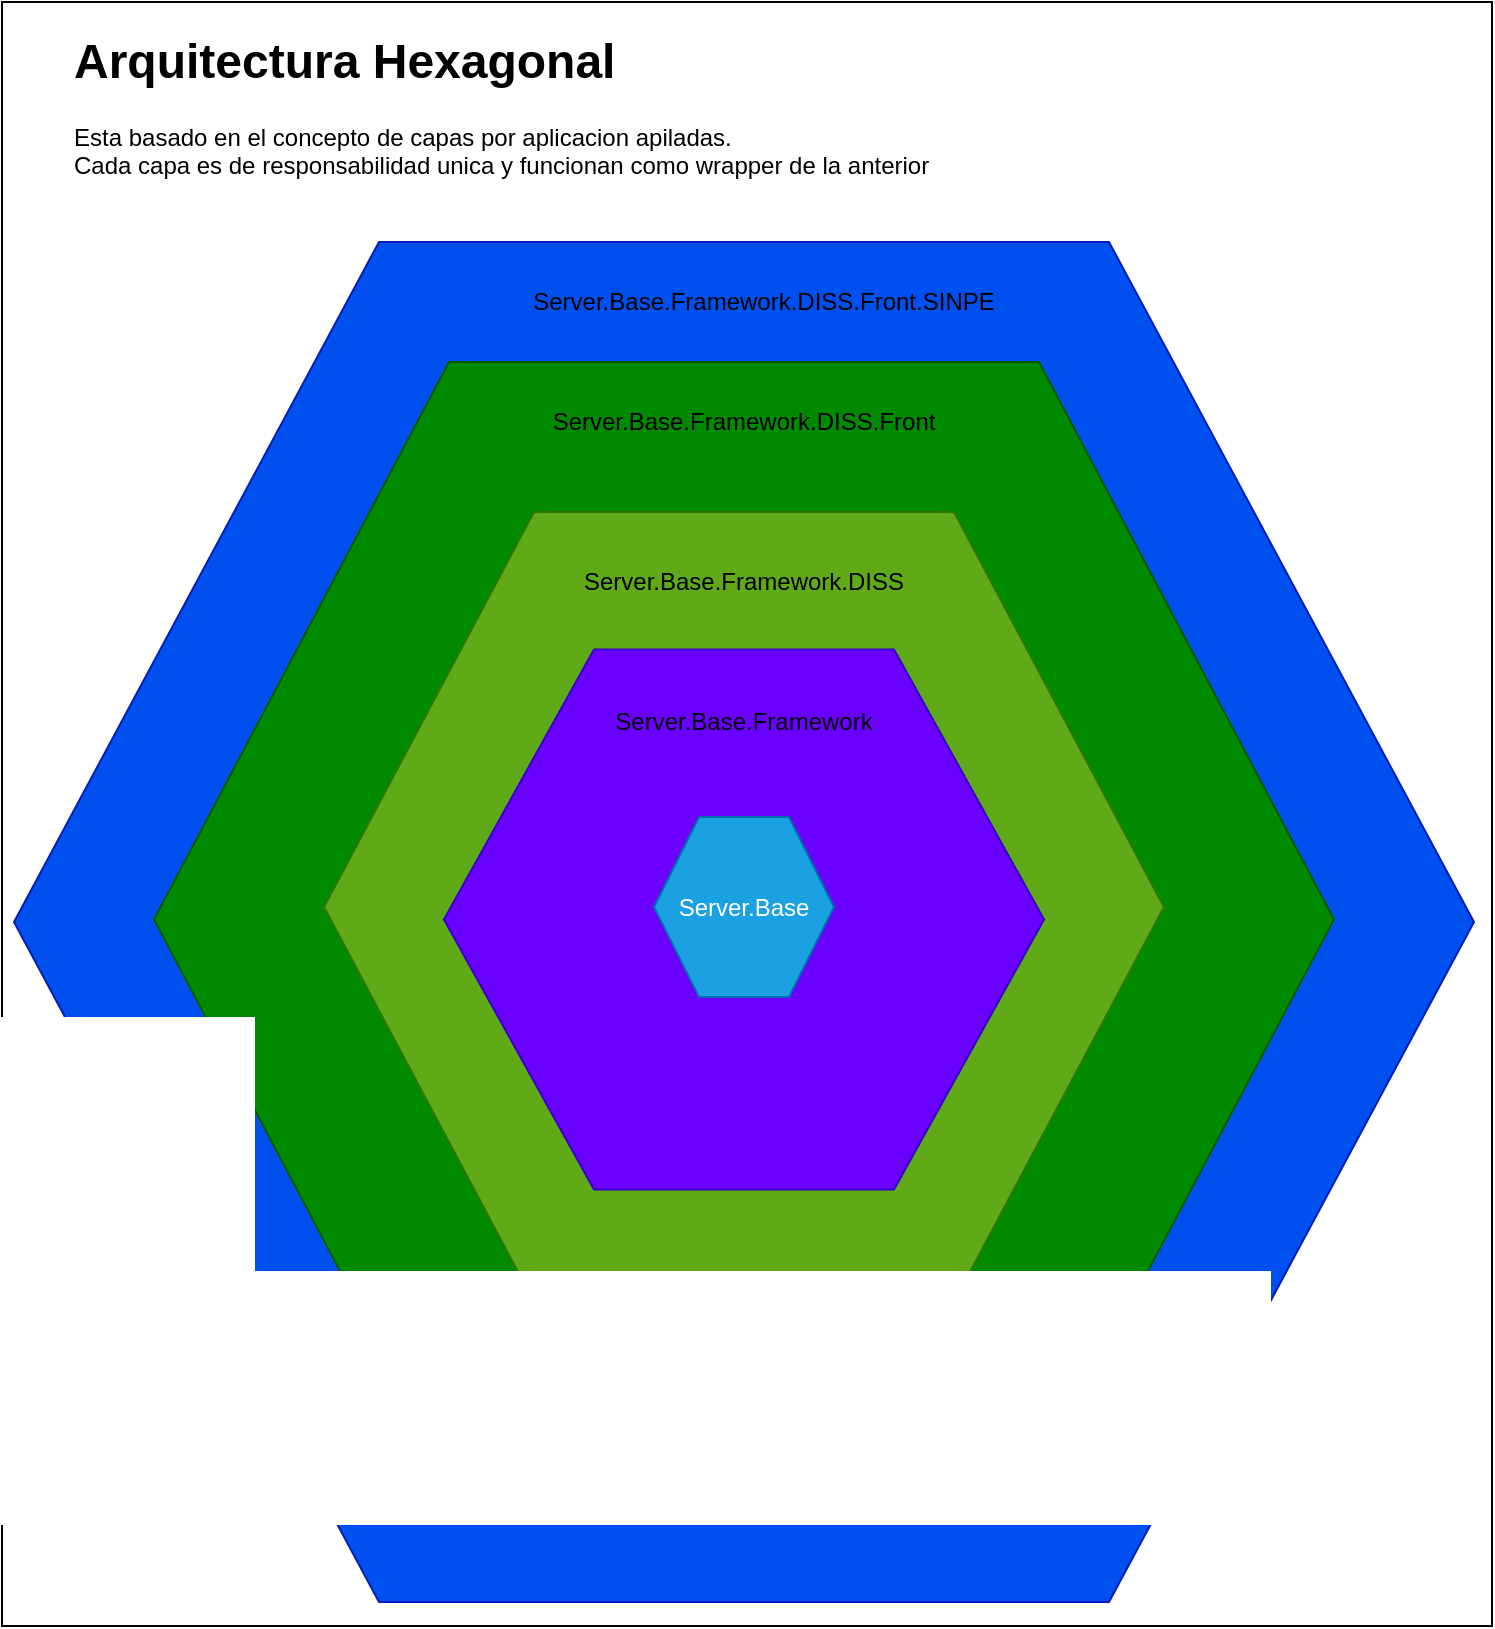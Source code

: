 <mxfile>
    <diagram id="gp8eC-KrmGW-N3wm6vaH" name="Page-1">
        <mxGraphModel dx="1466" dy="860" grid="0" gridSize="10" guides="1" tooltips="1" connect="1" arrows="1" fold="1" page="1" pageScale="1" pageWidth="850" pageHeight="1100" math="0" shadow="0">
            <root>
                <mxCell id="0"/>
                <mxCell id="1" parent="0"/>
                <mxCell id="16" value="" style="rounded=0;whiteSpace=wrap;html=1;" vertex="1" parent="1">
                    <mxGeometry width="745" height="812" as="geometry"/>
                </mxCell>
                <mxCell id="12" value="" style="shape=hexagon;perimeter=hexagonPerimeter2;whiteSpace=wrap;html=1;fillColor=#0050ef;strokeColor=#001DBC;fontColor=#ffffff;" parent="1" vertex="1">
                    <mxGeometry x="6" y="120" width="730" height="680" as="geometry"/>
                </mxCell>
                <mxCell id="4" value="" style="shape=hexagon;perimeter=hexagonPerimeter2;whiteSpace=wrap;html=1;fillColor=#008a00;strokeColor=#005700;fontColor=#ffffff;" parent="1" vertex="1">
                    <mxGeometry x="76" y="180" width="590" height="557.5" as="geometry"/>
                </mxCell>
                <mxCell id="5" value="" style="shape=hexagon;perimeter=hexagonPerimeter2;whiteSpace=wrap;html=1;fillColor=#60a917;strokeColor=#2D7600;fontColor=#ffffff;" parent="1" vertex="1">
                    <mxGeometry x="161" y="255" width="420" height="395" as="geometry"/>
                </mxCell>
                <mxCell id="3" value="" style="shape=hexagon;perimeter=hexagonPerimeter2;whiteSpace=wrap;html=1;fillColor=#6a00ff;strokeColor=#3700CC;fontColor=#ffffff;" parent="1" vertex="1">
                    <mxGeometry x="221" y="323.75" width="300" height="270" as="geometry"/>
                </mxCell>
                <mxCell id="2" value="Server.Base" style="shape=hexagon;perimeter=hexagonPerimeter2;whiteSpace=wrap;html=1;fillColor=#1ba1e2;strokeColor=#006EAF;fontColor=#ffffff;" parent="1" vertex="1">
                    <mxGeometry x="326" y="407.5" width="90" height="90" as="geometry"/>
                </mxCell>
                <mxCell id="7" value="Server.Base.Framework" style="text;html=1;strokeColor=none;fillColor=none;align=center;verticalAlign=middle;whiteSpace=wrap;rounded=0;" parent="1" vertex="1">
                    <mxGeometry x="321" y="350" width="100" height="20" as="geometry"/>
                </mxCell>
                <mxCell id="10" value="Server.Base.Framework.DISS" style="text;html=1;strokeColor=none;fillColor=none;align=center;verticalAlign=middle;whiteSpace=wrap;rounded=0;" parent="1" vertex="1">
                    <mxGeometry x="311" y="280" width="120" height="20" as="geometry"/>
                </mxCell>
                <mxCell id="11" value="Server.Base.Framework.DISS.Front" style="text;html=1;strokeColor=none;fillColor=none;align=center;verticalAlign=middle;whiteSpace=wrap;rounded=0;" parent="1" vertex="1">
                    <mxGeometry x="301" y="200" width="140" height="20" as="geometry"/>
                </mxCell>
                <mxCell id="13" value="Server.Base.Framework.DISS.Front.SINPE" style="text;html=1;strokeColor=none;fillColor=none;align=center;verticalAlign=middle;whiteSpace=wrap;rounded=0;" parent="1" vertex="1">
                    <mxGeometry x="311" y="140" width="140" height="20" as="geometry"/>
                </mxCell>
                <mxCell id="15" value="&lt;h1&gt;Arquitectura Hexagonal&lt;/h1&gt;&lt;p&gt;Esta basado en el concepto de capas por aplicacion apiladas.&lt;br&gt;Cada capa es de responsabilidad unica y&amp;nbsp;funcionan como wrapper de la anterior&lt;/p&gt;" style="text;html=1;strokeColor=none;fillColor=none;spacing=5;spacingTop=-20;whiteSpace=wrap;overflow=hidden;rounded=0;" vertex="1" parent="1">
                    <mxGeometry x="31" y="10" width="550" height="120" as="geometry"/>
                </mxCell>
            </root>
        </mxGraphModel>
    </diagram>
</mxfile>